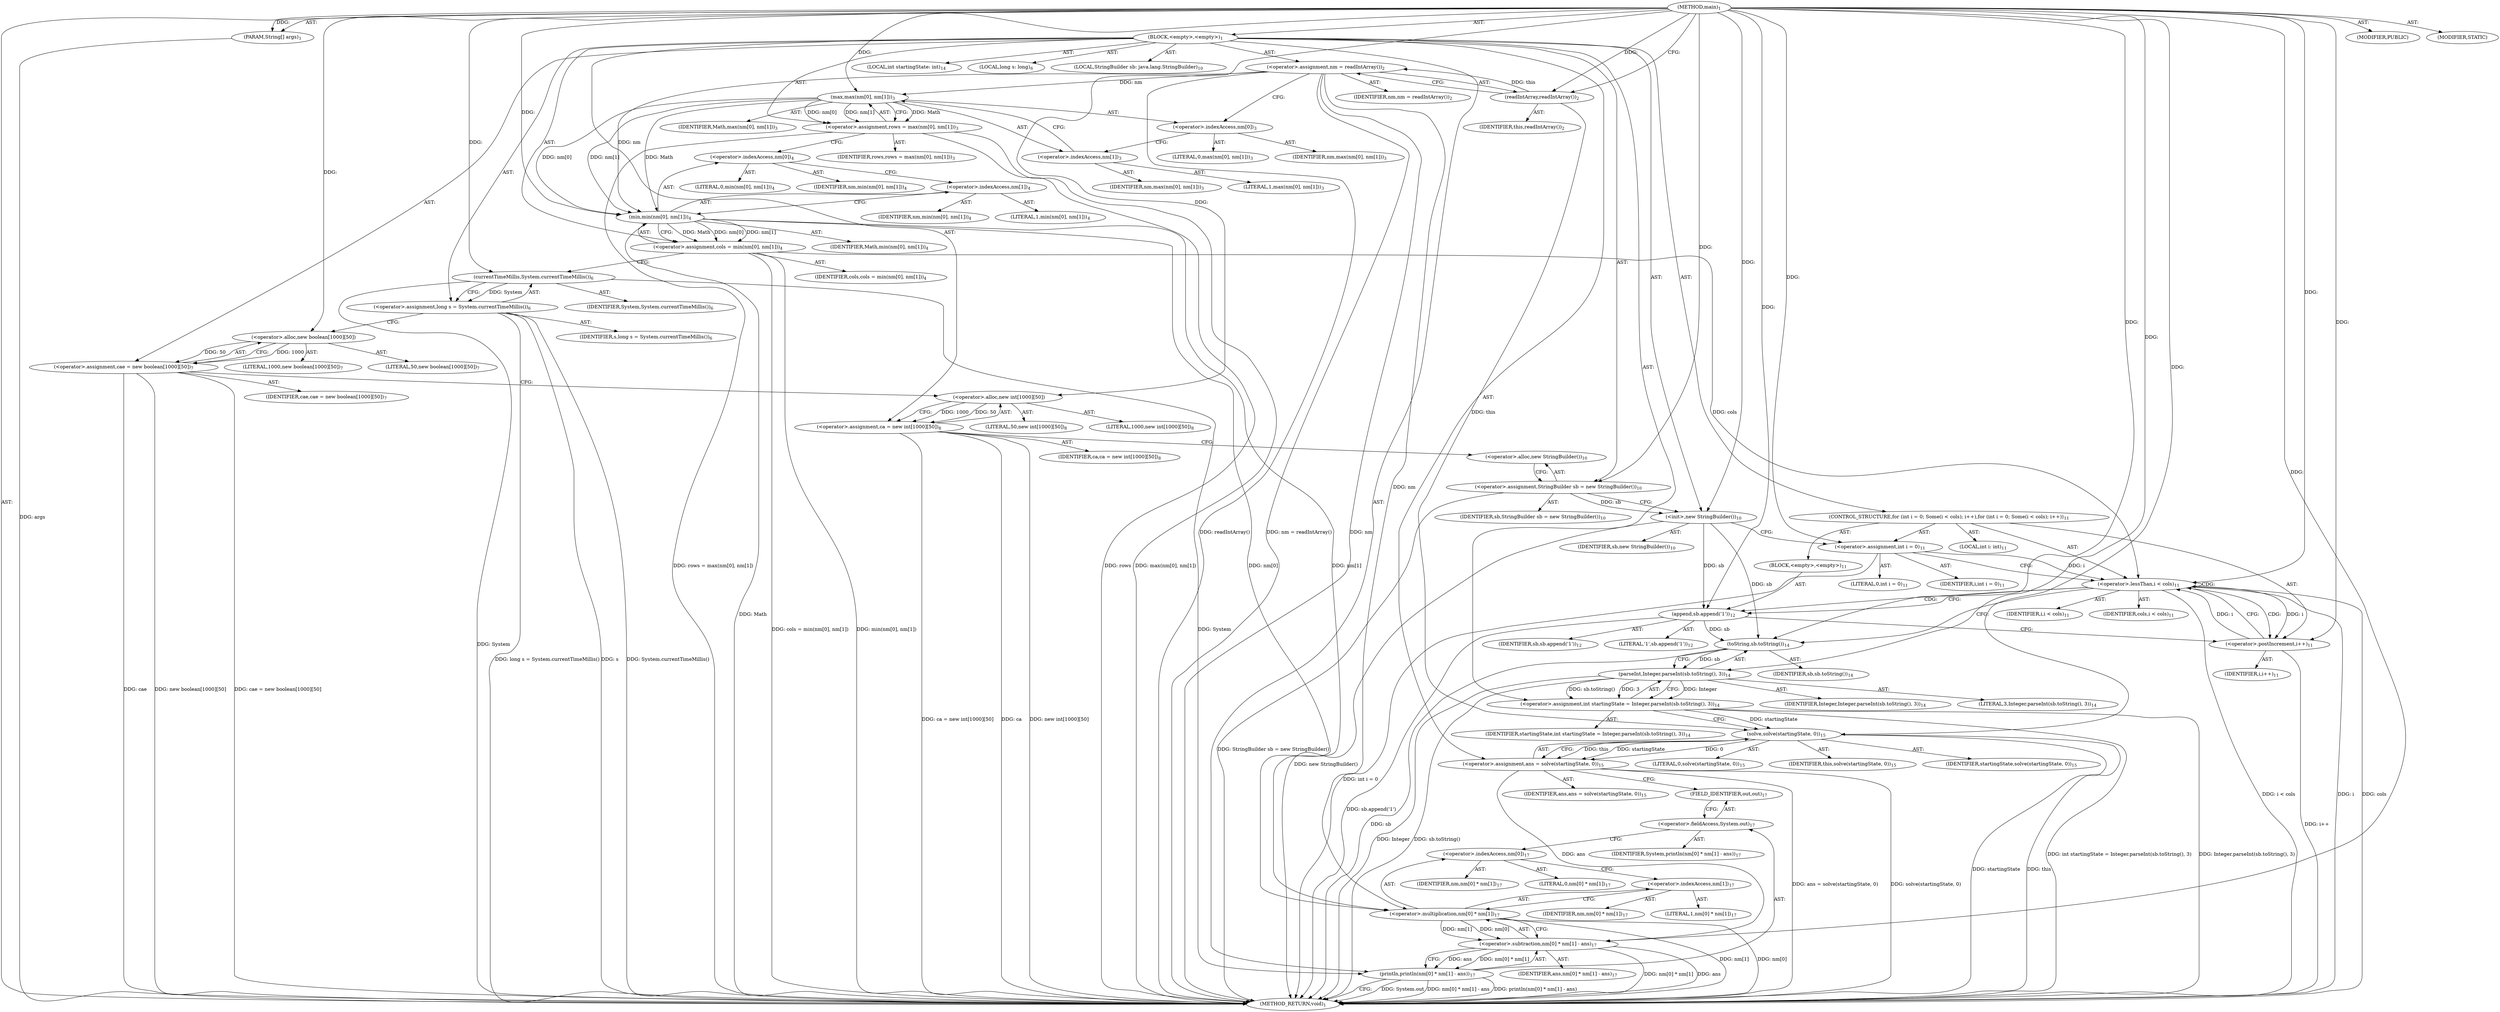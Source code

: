 digraph "main" {  
"19" [label = <(METHOD,main)<SUB>1</SUB>> ]
"20" [label = <(PARAM,String[] args)<SUB>1</SUB>> ]
"21" [label = <(BLOCK,&lt;empty&gt;,&lt;empty&gt;)<SUB>1</SUB>> ]
"22" [label = <(&lt;operator&gt;.assignment,nm = readIntArray())<SUB>2</SUB>> ]
"23" [label = <(IDENTIFIER,nm,nm = readIntArray())<SUB>2</SUB>> ]
"24" [label = <(readIntArray,readIntArray())<SUB>2</SUB>> ]
"25" [label = <(IDENTIFIER,this,readIntArray())<SUB>2</SUB>> ]
"26" [label = <(&lt;operator&gt;.assignment,rows = max(nm[0], nm[1]))<SUB>3</SUB>> ]
"27" [label = <(IDENTIFIER,rows,rows = max(nm[0], nm[1]))<SUB>3</SUB>> ]
"28" [label = <(max,max(nm[0], nm[1]))<SUB>3</SUB>> ]
"29" [label = <(IDENTIFIER,Math,max(nm[0], nm[1]))<SUB>3</SUB>> ]
"30" [label = <(&lt;operator&gt;.indexAccess,nm[0])<SUB>3</SUB>> ]
"31" [label = <(IDENTIFIER,nm,max(nm[0], nm[1]))<SUB>3</SUB>> ]
"32" [label = <(LITERAL,0,max(nm[0], nm[1]))<SUB>3</SUB>> ]
"33" [label = <(&lt;operator&gt;.indexAccess,nm[1])<SUB>3</SUB>> ]
"34" [label = <(IDENTIFIER,nm,max(nm[0], nm[1]))<SUB>3</SUB>> ]
"35" [label = <(LITERAL,1,max(nm[0], nm[1]))<SUB>3</SUB>> ]
"36" [label = <(&lt;operator&gt;.assignment,cols = min(nm[0], nm[1]))<SUB>4</SUB>> ]
"37" [label = <(IDENTIFIER,cols,cols = min(nm[0], nm[1]))<SUB>4</SUB>> ]
"38" [label = <(min,min(nm[0], nm[1]))<SUB>4</SUB>> ]
"39" [label = <(IDENTIFIER,Math,min(nm[0], nm[1]))<SUB>4</SUB>> ]
"40" [label = <(&lt;operator&gt;.indexAccess,nm[0])<SUB>4</SUB>> ]
"41" [label = <(IDENTIFIER,nm,min(nm[0], nm[1]))<SUB>4</SUB>> ]
"42" [label = <(LITERAL,0,min(nm[0], nm[1]))<SUB>4</SUB>> ]
"43" [label = <(&lt;operator&gt;.indexAccess,nm[1])<SUB>4</SUB>> ]
"44" [label = <(IDENTIFIER,nm,min(nm[0], nm[1]))<SUB>4</SUB>> ]
"45" [label = <(LITERAL,1,min(nm[0], nm[1]))<SUB>4</SUB>> ]
"46" [label = <(LOCAL,long s: long)<SUB>6</SUB>> ]
"47" [label = <(&lt;operator&gt;.assignment,long s = System.currentTimeMillis())<SUB>6</SUB>> ]
"48" [label = <(IDENTIFIER,s,long s = System.currentTimeMillis())<SUB>6</SUB>> ]
"49" [label = <(currentTimeMillis,System.currentTimeMillis())<SUB>6</SUB>> ]
"50" [label = <(IDENTIFIER,System,System.currentTimeMillis())<SUB>6</SUB>> ]
"51" [label = <(&lt;operator&gt;.assignment,cae = new boolean[1000][50])<SUB>7</SUB>> ]
"52" [label = <(IDENTIFIER,cae,cae = new boolean[1000][50])<SUB>7</SUB>> ]
"53" [label = <(&lt;operator&gt;.alloc,new boolean[1000][50])> ]
"54" [label = <(LITERAL,1000,new boolean[1000][50])<SUB>7</SUB>> ]
"55" [label = <(LITERAL,50,new boolean[1000][50])<SUB>7</SUB>> ]
"56" [label = <(&lt;operator&gt;.assignment,ca = new int[1000][50])<SUB>8</SUB>> ]
"57" [label = <(IDENTIFIER,ca,ca = new int[1000][50])<SUB>8</SUB>> ]
"58" [label = <(&lt;operator&gt;.alloc,new int[1000][50])> ]
"59" [label = <(LITERAL,1000,new int[1000][50])<SUB>8</SUB>> ]
"60" [label = <(LITERAL,50,new int[1000][50])<SUB>8</SUB>> ]
"4" [label = <(LOCAL,StringBuilder sb: java.lang.StringBuilder)<SUB>10</SUB>> ]
"61" [label = <(&lt;operator&gt;.assignment,StringBuilder sb = new StringBuilder())<SUB>10</SUB>> ]
"62" [label = <(IDENTIFIER,sb,StringBuilder sb = new StringBuilder())<SUB>10</SUB>> ]
"63" [label = <(&lt;operator&gt;.alloc,new StringBuilder())<SUB>10</SUB>> ]
"64" [label = <(&lt;init&gt;,new StringBuilder())<SUB>10</SUB>> ]
"3" [label = <(IDENTIFIER,sb,new StringBuilder())<SUB>10</SUB>> ]
"65" [label = <(CONTROL_STRUCTURE,for (int i = 0; Some(i &lt; cols); i++),for (int i = 0; Some(i &lt; cols); i++))<SUB>11</SUB>> ]
"66" [label = <(LOCAL,int i: int)<SUB>11</SUB>> ]
"67" [label = <(&lt;operator&gt;.assignment,int i = 0)<SUB>11</SUB>> ]
"68" [label = <(IDENTIFIER,i,int i = 0)<SUB>11</SUB>> ]
"69" [label = <(LITERAL,0,int i = 0)<SUB>11</SUB>> ]
"70" [label = <(&lt;operator&gt;.lessThan,i &lt; cols)<SUB>11</SUB>> ]
"71" [label = <(IDENTIFIER,i,i &lt; cols)<SUB>11</SUB>> ]
"72" [label = <(IDENTIFIER,cols,i &lt; cols)<SUB>11</SUB>> ]
"73" [label = <(&lt;operator&gt;.postIncrement,i++)<SUB>11</SUB>> ]
"74" [label = <(IDENTIFIER,i,i++)<SUB>11</SUB>> ]
"75" [label = <(BLOCK,&lt;empty&gt;,&lt;empty&gt;)<SUB>11</SUB>> ]
"76" [label = <(append,sb.append('1'))<SUB>12</SUB>> ]
"77" [label = <(IDENTIFIER,sb,sb.append('1'))<SUB>12</SUB>> ]
"78" [label = <(LITERAL,'1',sb.append('1'))<SUB>12</SUB>> ]
"79" [label = <(LOCAL,int startingState: int)<SUB>14</SUB>> ]
"80" [label = <(&lt;operator&gt;.assignment,int startingState = Integer.parseInt(sb.toString(), 3))<SUB>14</SUB>> ]
"81" [label = <(IDENTIFIER,startingState,int startingState = Integer.parseInt(sb.toString(), 3))<SUB>14</SUB>> ]
"82" [label = <(parseInt,Integer.parseInt(sb.toString(), 3))<SUB>14</SUB>> ]
"83" [label = <(IDENTIFIER,Integer,Integer.parseInt(sb.toString(), 3))<SUB>14</SUB>> ]
"84" [label = <(toString,sb.toString())<SUB>14</SUB>> ]
"85" [label = <(IDENTIFIER,sb,sb.toString())<SUB>14</SUB>> ]
"86" [label = <(LITERAL,3,Integer.parseInt(sb.toString(), 3))<SUB>14</SUB>> ]
"87" [label = <(&lt;operator&gt;.assignment,ans = solve(startingState, 0))<SUB>15</SUB>> ]
"88" [label = <(IDENTIFIER,ans,ans = solve(startingState, 0))<SUB>15</SUB>> ]
"89" [label = <(solve,solve(startingState, 0))<SUB>15</SUB>> ]
"90" [label = <(IDENTIFIER,this,solve(startingState, 0))<SUB>15</SUB>> ]
"91" [label = <(IDENTIFIER,startingState,solve(startingState, 0))<SUB>15</SUB>> ]
"92" [label = <(LITERAL,0,solve(startingState, 0))<SUB>15</SUB>> ]
"93" [label = <(println,println(nm[0] * nm[1] - ans))<SUB>17</SUB>> ]
"94" [label = <(&lt;operator&gt;.fieldAccess,System.out)<SUB>17</SUB>> ]
"95" [label = <(IDENTIFIER,System,println(nm[0] * nm[1] - ans))<SUB>17</SUB>> ]
"96" [label = <(FIELD_IDENTIFIER,out,out)<SUB>17</SUB>> ]
"97" [label = <(&lt;operator&gt;.subtraction,nm[0] * nm[1] - ans)<SUB>17</SUB>> ]
"98" [label = <(&lt;operator&gt;.multiplication,nm[0] * nm[1])<SUB>17</SUB>> ]
"99" [label = <(&lt;operator&gt;.indexAccess,nm[0])<SUB>17</SUB>> ]
"100" [label = <(IDENTIFIER,nm,nm[0] * nm[1])<SUB>17</SUB>> ]
"101" [label = <(LITERAL,0,nm[0] * nm[1])<SUB>17</SUB>> ]
"102" [label = <(&lt;operator&gt;.indexAccess,nm[1])<SUB>17</SUB>> ]
"103" [label = <(IDENTIFIER,nm,nm[0] * nm[1])<SUB>17</SUB>> ]
"104" [label = <(LITERAL,1,nm[0] * nm[1])<SUB>17</SUB>> ]
"105" [label = <(IDENTIFIER,ans,nm[0] * nm[1] - ans)<SUB>17</SUB>> ]
"106" [label = <(MODIFIER,PUBLIC)> ]
"107" [label = <(MODIFIER,STATIC)> ]
"108" [label = <(METHOD_RETURN,void)<SUB>1</SUB>> ]
  "19" -> "20"  [ label = "AST: "] 
  "19" -> "21"  [ label = "AST: "] 
  "19" -> "106"  [ label = "AST: "] 
  "19" -> "107"  [ label = "AST: "] 
  "19" -> "108"  [ label = "AST: "] 
  "21" -> "22"  [ label = "AST: "] 
  "21" -> "26"  [ label = "AST: "] 
  "21" -> "36"  [ label = "AST: "] 
  "21" -> "46"  [ label = "AST: "] 
  "21" -> "47"  [ label = "AST: "] 
  "21" -> "51"  [ label = "AST: "] 
  "21" -> "56"  [ label = "AST: "] 
  "21" -> "4"  [ label = "AST: "] 
  "21" -> "61"  [ label = "AST: "] 
  "21" -> "64"  [ label = "AST: "] 
  "21" -> "65"  [ label = "AST: "] 
  "21" -> "79"  [ label = "AST: "] 
  "21" -> "80"  [ label = "AST: "] 
  "21" -> "87"  [ label = "AST: "] 
  "21" -> "93"  [ label = "AST: "] 
  "22" -> "23"  [ label = "AST: "] 
  "22" -> "24"  [ label = "AST: "] 
  "24" -> "25"  [ label = "AST: "] 
  "26" -> "27"  [ label = "AST: "] 
  "26" -> "28"  [ label = "AST: "] 
  "28" -> "29"  [ label = "AST: "] 
  "28" -> "30"  [ label = "AST: "] 
  "28" -> "33"  [ label = "AST: "] 
  "30" -> "31"  [ label = "AST: "] 
  "30" -> "32"  [ label = "AST: "] 
  "33" -> "34"  [ label = "AST: "] 
  "33" -> "35"  [ label = "AST: "] 
  "36" -> "37"  [ label = "AST: "] 
  "36" -> "38"  [ label = "AST: "] 
  "38" -> "39"  [ label = "AST: "] 
  "38" -> "40"  [ label = "AST: "] 
  "38" -> "43"  [ label = "AST: "] 
  "40" -> "41"  [ label = "AST: "] 
  "40" -> "42"  [ label = "AST: "] 
  "43" -> "44"  [ label = "AST: "] 
  "43" -> "45"  [ label = "AST: "] 
  "47" -> "48"  [ label = "AST: "] 
  "47" -> "49"  [ label = "AST: "] 
  "49" -> "50"  [ label = "AST: "] 
  "51" -> "52"  [ label = "AST: "] 
  "51" -> "53"  [ label = "AST: "] 
  "53" -> "54"  [ label = "AST: "] 
  "53" -> "55"  [ label = "AST: "] 
  "56" -> "57"  [ label = "AST: "] 
  "56" -> "58"  [ label = "AST: "] 
  "58" -> "59"  [ label = "AST: "] 
  "58" -> "60"  [ label = "AST: "] 
  "61" -> "62"  [ label = "AST: "] 
  "61" -> "63"  [ label = "AST: "] 
  "64" -> "3"  [ label = "AST: "] 
  "65" -> "66"  [ label = "AST: "] 
  "65" -> "67"  [ label = "AST: "] 
  "65" -> "70"  [ label = "AST: "] 
  "65" -> "73"  [ label = "AST: "] 
  "65" -> "75"  [ label = "AST: "] 
  "67" -> "68"  [ label = "AST: "] 
  "67" -> "69"  [ label = "AST: "] 
  "70" -> "71"  [ label = "AST: "] 
  "70" -> "72"  [ label = "AST: "] 
  "73" -> "74"  [ label = "AST: "] 
  "75" -> "76"  [ label = "AST: "] 
  "76" -> "77"  [ label = "AST: "] 
  "76" -> "78"  [ label = "AST: "] 
  "80" -> "81"  [ label = "AST: "] 
  "80" -> "82"  [ label = "AST: "] 
  "82" -> "83"  [ label = "AST: "] 
  "82" -> "84"  [ label = "AST: "] 
  "82" -> "86"  [ label = "AST: "] 
  "84" -> "85"  [ label = "AST: "] 
  "87" -> "88"  [ label = "AST: "] 
  "87" -> "89"  [ label = "AST: "] 
  "89" -> "90"  [ label = "AST: "] 
  "89" -> "91"  [ label = "AST: "] 
  "89" -> "92"  [ label = "AST: "] 
  "93" -> "94"  [ label = "AST: "] 
  "93" -> "97"  [ label = "AST: "] 
  "94" -> "95"  [ label = "AST: "] 
  "94" -> "96"  [ label = "AST: "] 
  "97" -> "98"  [ label = "AST: "] 
  "97" -> "105"  [ label = "AST: "] 
  "98" -> "99"  [ label = "AST: "] 
  "98" -> "102"  [ label = "AST: "] 
  "99" -> "100"  [ label = "AST: "] 
  "99" -> "101"  [ label = "AST: "] 
  "102" -> "103"  [ label = "AST: "] 
  "102" -> "104"  [ label = "AST: "] 
  "22" -> "30"  [ label = "CFG: "] 
  "26" -> "40"  [ label = "CFG: "] 
  "36" -> "49"  [ label = "CFG: "] 
  "47" -> "53"  [ label = "CFG: "] 
  "51" -> "58"  [ label = "CFG: "] 
  "56" -> "63"  [ label = "CFG: "] 
  "61" -> "64"  [ label = "CFG: "] 
  "64" -> "67"  [ label = "CFG: "] 
  "80" -> "89"  [ label = "CFG: "] 
  "87" -> "96"  [ label = "CFG: "] 
  "93" -> "108"  [ label = "CFG: "] 
  "24" -> "22"  [ label = "CFG: "] 
  "28" -> "26"  [ label = "CFG: "] 
  "38" -> "36"  [ label = "CFG: "] 
  "49" -> "47"  [ label = "CFG: "] 
  "53" -> "51"  [ label = "CFG: "] 
  "58" -> "56"  [ label = "CFG: "] 
  "63" -> "61"  [ label = "CFG: "] 
  "67" -> "70"  [ label = "CFG: "] 
  "70" -> "76"  [ label = "CFG: "] 
  "70" -> "84"  [ label = "CFG: "] 
  "73" -> "70"  [ label = "CFG: "] 
  "82" -> "80"  [ label = "CFG: "] 
  "89" -> "87"  [ label = "CFG: "] 
  "94" -> "99"  [ label = "CFG: "] 
  "97" -> "93"  [ label = "CFG: "] 
  "30" -> "33"  [ label = "CFG: "] 
  "33" -> "28"  [ label = "CFG: "] 
  "40" -> "43"  [ label = "CFG: "] 
  "43" -> "38"  [ label = "CFG: "] 
  "76" -> "73"  [ label = "CFG: "] 
  "84" -> "82"  [ label = "CFG: "] 
  "96" -> "94"  [ label = "CFG: "] 
  "98" -> "97"  [ label = "CFG: "] 
  "99" -> "102"  [ label = "CFG: "] 
  "102" -> "98"  [ label = "CFG: "] 
  "19" -> "24"  [ label = "CFG: "] 
  "20" -> "108"  [ label = "DDG: args"] 
  "22" -> "108"  [ label = "DDG: nm"] 
  "22" -> "108"  [ label = "DDG: readIntArray()"] 
  "22" -> "108"  [ label = "DDG: nm = readIntArray()"] 
  "26" -> "108"  [ label = "DDG: max(nm[0], nm[1])"] 
  "26" -> "108"  [ label = "DDG: rows = max(nm[0], nm[1])"] 
  "38" -> "108"  [ label = "DDG: Math"] 
  "36" -> "108"  [ label = "DDG: min(nm[0], nm[1])"] 
  "36" -> "108"  [ label = "DDG: cols = min(nm[0], nm[1])"] 
  "47" -> "108"  [ label = "DDG: s"] 
  "49" -> "108"  [ label = "DDG: System"] 
  "47" -> "108"  [ label = "DDG: System.currentTimeMillis()"] 
  "47" -> "108"  [ label = "DDG: long s = System.currentTimeMillis()"] 
  "51" -> "108"  [ label = "DDG: new boolean[1000][50]"] 
  "51" -> "108"  [ label = "DDG: cae = new boolean[1000][50]"] 
  "56" -> "108"  [ label = "DDG: new int[1000][50]"] 
  "56" -> "108"  [ label = "DDG: ca = new int[1000][50]"] 
  "61" -> "108"  [ label = "DDG: StringBuilder sb = new StringBuilder()"] 
  "64" -> "108"  [ label = "DDG: new StringBuilder()"] 
  "67" -> "108"  [ label = "DDG: int i = 0"] 
  "70" -> "108"  [ label = "DDG: i"] 
  "70" -> "108"  [ label = "DDG: cols"] 
  "70" -> "108"  [ label = "DDG: i &lt; cols"] 
  "84" -> "108"  [ label = "DDG: sb"] 
  "82" -> "108"  [ label = "DDG: sb.toString()"] 
  "80" -> "108"  [ label = "DDG: Integer.parseInt(sb.toString(), 3)"] 
  "80" -> "108"  [ label = "DDG: int startingState = Integer.parseInt(sb.toString(), 3)"] 
  "89" -> "108"  [ label = "DDG: this"] 
  "89" -> "108"  [ label = "DDG: startingState"] 
  "87" -> "108"  [ label = "DDG: solve(startingState, 0)"] 
  "87" -> "108"  [ label = "DDG: ans = solve(startingState, 0)"] 
  "93" -> "108"  [ label = "DDG: System.out"] 
  "98" -> "108"  [ label = "DDG: nm[0]"] 
  "98" -> "108"  [ label = "DDG: nm[1]"] 
  "97" -> "108"  [ label = "DDG: nm[0] * nm[1]"] 
  "97" -> "108"  [ label = "DDG: ans"] 
  "93" -> "108"  [ label = "DDG: nm[0] * nm[1] - ans"] 
  "93" -> "108"  [ label = "DDG: println(nm[0] * nm[1] - ans)"] 
  "76" -> "108"  [ label = "DDG: sb.append('1')"] 
  "73" -> "108"  [ label = "DDG: i++"] 
  "56" -> "108"  [ label = "DDG: ca"] 
  "26" -> "108"  [ label = "DDG: rows"] 
  "82" -> "108"  [ label = "DDG: Integer"] 
  "51" -> "108"  [ label = "DDG: cae"] 
  "19" -> "20"  [ label = "DDG: "] 
  "24" -> "22"  [ label = "DDG: this"] 
  "28" -> "26"  [ label = "DDG: Math"] 
  "28" -> "26"  [ label = "DDG: nm[0]"] 
  "28" -> "26"  [ label = "DDG: nm[1]"] 
  "38" -> "36"  [ label = "DDG: Math"] 
  "38" -> "36"  [ label = "DDG: nm[0]"] 
  "38" -> "36"  [ label = "DDG: nm[1]"] 
  "49" -> "47"  [ label = "DDG: System"] 
  "53" -> "51"  [ label = "DDG: 1000"] 
  "53" -> "51"  [ label = "DDG: 50"] 
  "58" -> "56"  [ label = "DDG: 1000"] 
  "58" -> "56"  [ label = "DDG: 50"] 
  "19" -> "61"  [ label = "DDG: "] 
  "82" -> "80"  [ label = "DDG: Integer"] 
  "82" -> "80"  [ label = "DDG: sb.toString()"] 
  "82" -> "80"  [ label = "DDG: 3"] 
  "89" -> "87"  [ label = "DDG: this"] 
  "89" -> "87"  [ label = "DDG: startingState"] 
  "89" -> "87"  [ label = "DDG: 0"] 
  "61" -> "64"  [ label = "DDG: sb"] 
  "19" -> "64"  [ label = "DDG: "] 
  "19" -> "67"  [ label = "DDG: "] 
  "49" -> "93"  [ label = "DDG: System"] 
  "97" -> "93"  [ label = "DDG: nm[0] * nm[1]"] 
  "97" -> "93"  [ label = "DDG: ans"] 
  "19" -> "24"  [ label = "DDG: "] 
  "19" -> "28"  [ label = "DDG: "] 
  "22" -> "28"  [ label = "DDG: nm"] 
  "28" -> "38"  [ label = "DDG: Math"] 
  "19" -> "38"  [ label = "DDG: "] 
  "22" -> "38"  [ label = "DDG: nm"] 
  "28" -> "38"  [ label = "DDG: nm[0]"] 
  "28" -> "38"  [ label = "DDG: nm[1]"] 
  "19" -> "49"  [ label = "DDG: "] 
  "19" -> "53"  [ label = "DDG: "] 
  "19" -> "58"  [ label = "DDG: "] 
  "67" -> "70"  [ label = "DDG: i"] 
  "73" -> "70"  [ label = "DDG: i"] 
  "19" -> "70"  [ label = "DDG: "] 
  "36" -> "70"  [ label = "DDG: cols"] 
  "70" -> "73"  [ label = "DDG: i"] 
  "19" -> "73"  [ label = "DDG: "] 
  "19" -> "82"  [ label = "DDG: "] 
  "84" -> "82"  [ label = "DDG: sb"] 
  "24" -> "89"  [ label = "DDG: this"] 
  "19" -> "89"  [ label = "DDG: "] 
  "80" -> "89"  [ label = "DDG: startingState"] 
  "98" -> "97"  [ label = "DDG: nm[0]"] 
  "98" -> "97"  [ label = "DDG: nm[1]"] 
  "87" -> "97"  [ label = "DDG: ans"] 
  "19" -> "97"  [ label = "DDG: "] 
  "64" -> "76"  [ label = "DDG: sb"] 
  "19" -> "76"  [ label = "DDG: "] 
  "64" -> "84"  [ label = "DDG: sb"] 
  "76" -> "84"  [ label = "DDG: sb"] 
  "19" -> "84"  [ label = "DDG: "] 
  "22" -> "98"  [ label = "DDG: nm"] 
  "38" -> "98"  [ label = "DDG: nm[0]"] 
  "38" -> "98"  [ label = "DDG: nm[1]"] 
  "70" -> "76"  [ label = "CDG: "] 
  "70" -> "73"  [ label = "CDG: "] 
  "70" -> "70"  [ label = "CDG: "] 
}
